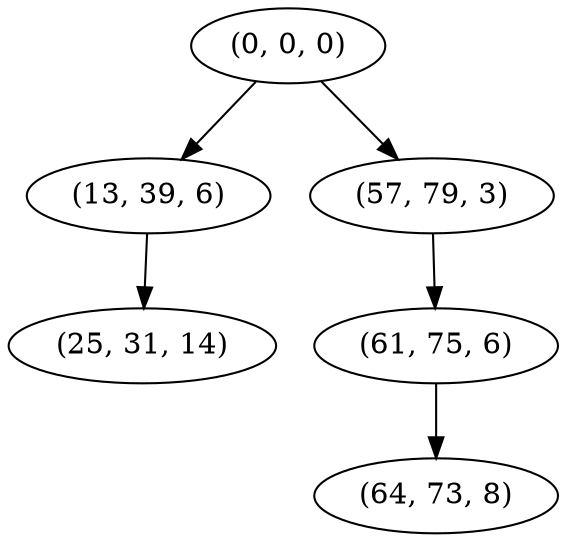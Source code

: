digraph tree {
    "(0, 0, 0)";
    "(13, 39, 6)";
    "(25, 31, 14)";
    "(57, 79, 3)";
    "(61, 75, 6)";
    "(64, 73, 8)";
    "(0, 0, 0)" -> "(13, 39, 6)";
    "(0, 0, 0)" -> "(57, 79, 3)";
    "(13, 39, 6)" -> "(25, 31, 14)";
    "(57, 79, 3)" -> "(61, 75, 6)";
    "(61, 75, 6)" -> "(64, 73, 8)";
}
